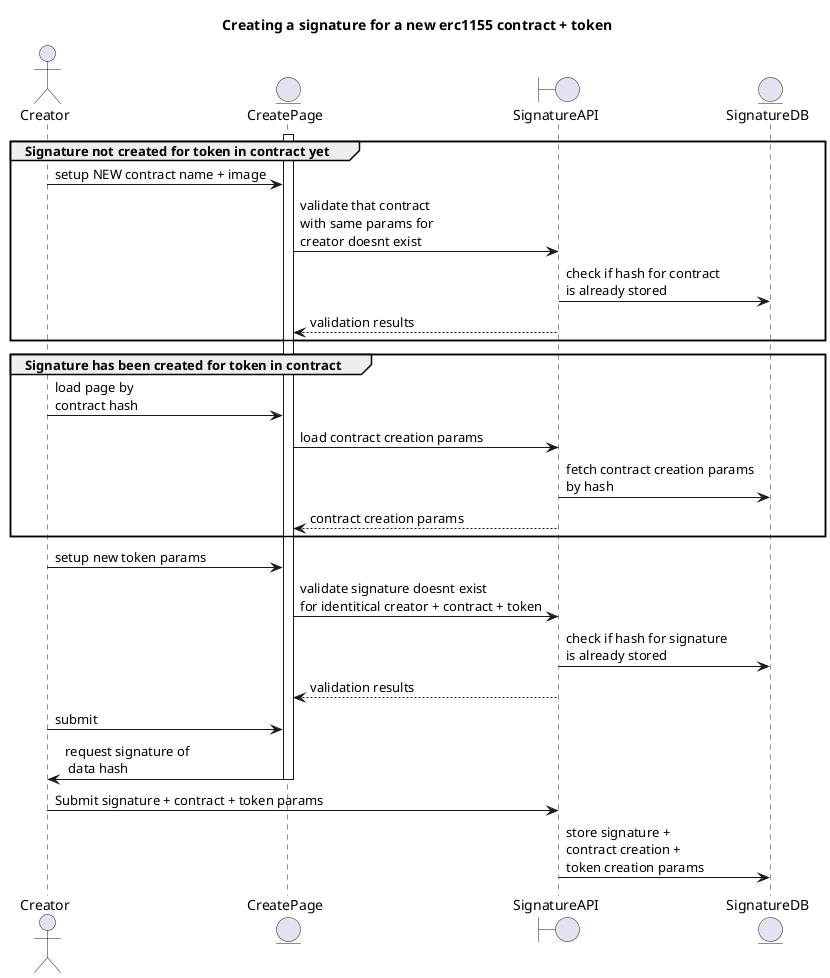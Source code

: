 @startuml

title Creating a signature for a new erc1155 contract + token

actor Creator
entity CreatePage
boundary SignatureAPI
entity SignatureDB


Group Signature not created for token in contract yet
  
  activate CreatePage
  Creator -> CreatePage: setup NEW contract name + image
  CreatePage -> SignatureAPI: validate that contract \nwith same params for\ncreator doesnt exist
  SignatureAPI -> SignatureDB: check if hash for contract\nis already stored
  SignatureAPI --> CreatePage: validation results

end

Group Signature has been created for token in contract

  Creator -> CreatePage: load page by\ncontract hash
  CreatePage -> SignatureAPI: load contract creation params
  SignatureAPI -> SignatureDB: fetch contract creation params\nby hash
  SignatureAPI --> CreatePage: contract creation params

end

Creator -> CreatePage: setup new token params
CreatePage -> SignatureAPI: validate signature doesnt exist\nfor identitical creator + contract + token
SignatureAPI -> SignatureDB: check if hash for signature\nis already stored
SignatureAPI --> CreatePage: validation results
Creator -> CreatePage: submit
CreatePage -> Creator: request signature of\n data hash
deactivate CreatePage
Creator -> SignatureAPI: Submit signature + contract + token params
SignatureAPI -> SignatureDB: store signature + \ncontract creation + \ntoken creation params

@enduml